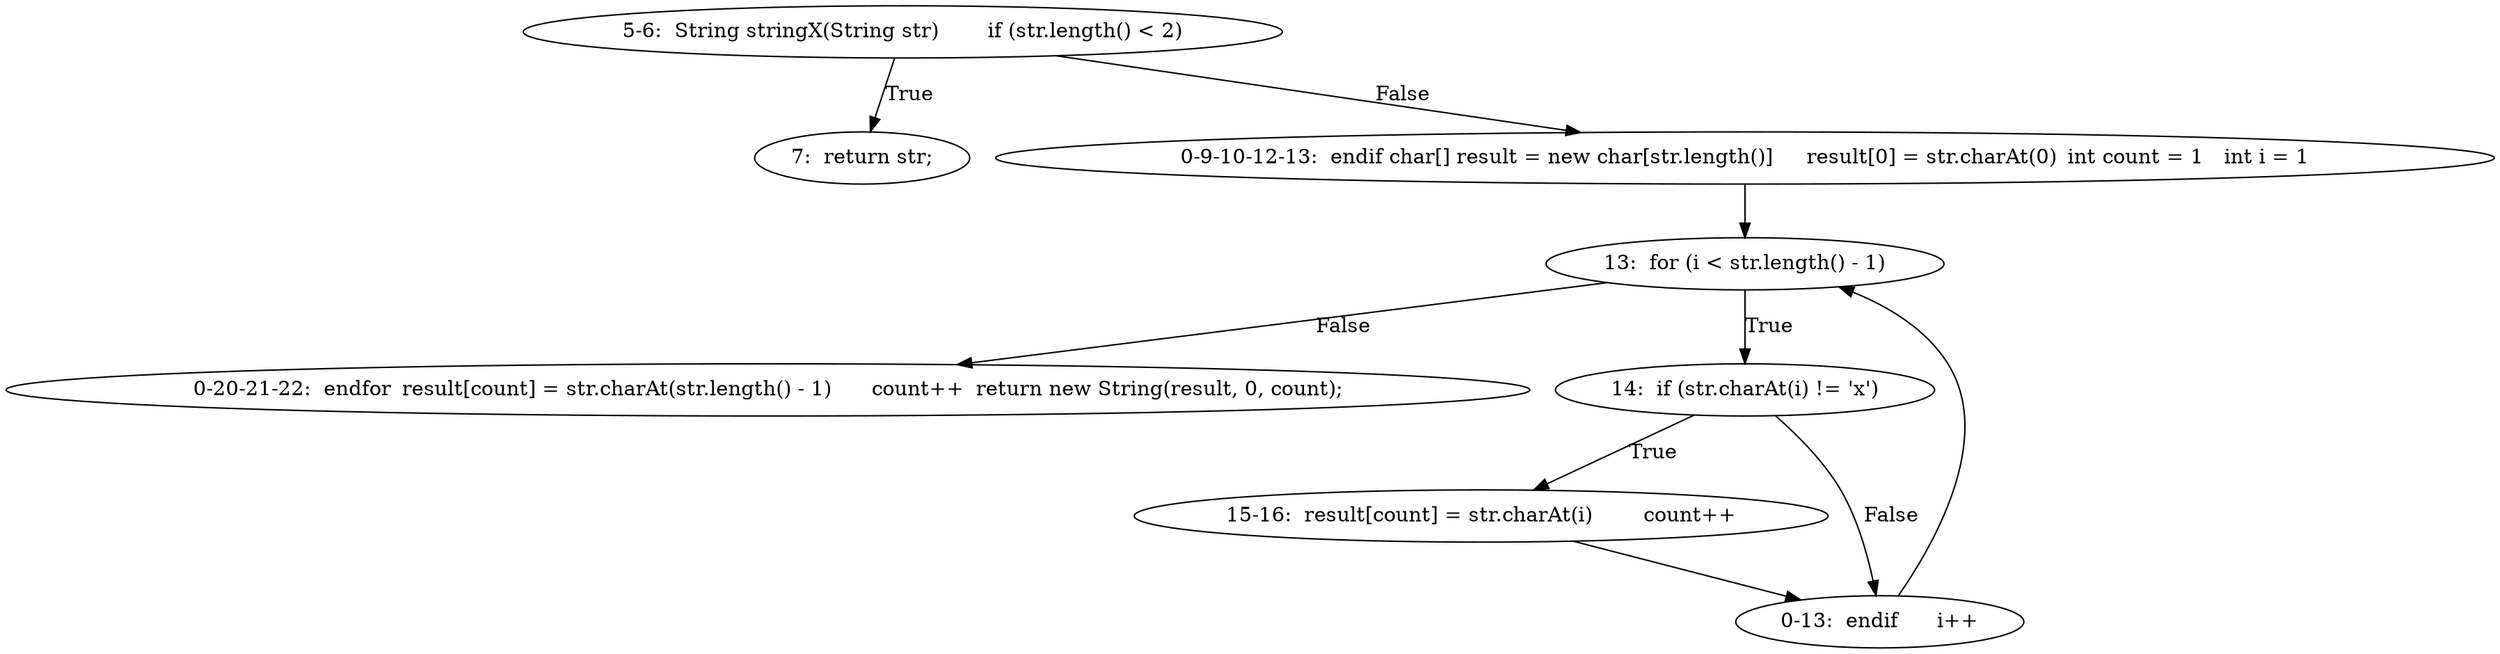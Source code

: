 digraph result_test { 
// graph-vertices
  a1  [label="5-6:  String stringX(String str)	if (str.length() < 2)"]; 
  2  [label="7:  return str;"]; 
  a5  [label="0-9-10-12-13:  endif	char[] result = new char[str.length()]	result[0] = str.charAt(0)	int count = 1	int i = 1"]; 
  8  [label="13:  for (i < str.length() - 1)"]; 
  a8  [label="0-20-21-22:  endfor	result[count] = str.charAt(str.length() - 1)	count++	return new String(result, 0, count);"]; 
  11  [label="14:  if (str.charAt(i) != 'x')"]; 
  a9  [label="15-16:  result[count] = str.charAt(i)	count++"]; 
  a10  [label="0-13:  endif	i++"]; 
// graph-edges
  a1 -> 2  [label="True"]; 
  a1 -> a5  [label="False"]; 
  a5 -> 8;
  8 -> a8  [label="False"]; 
  8 -> 11  [label="True"]; 
  11 -> a9  [label="True"]; 
  a9 -> a10;
  11 -> a10  [label="False"]; 
  a10 -> 8;
}